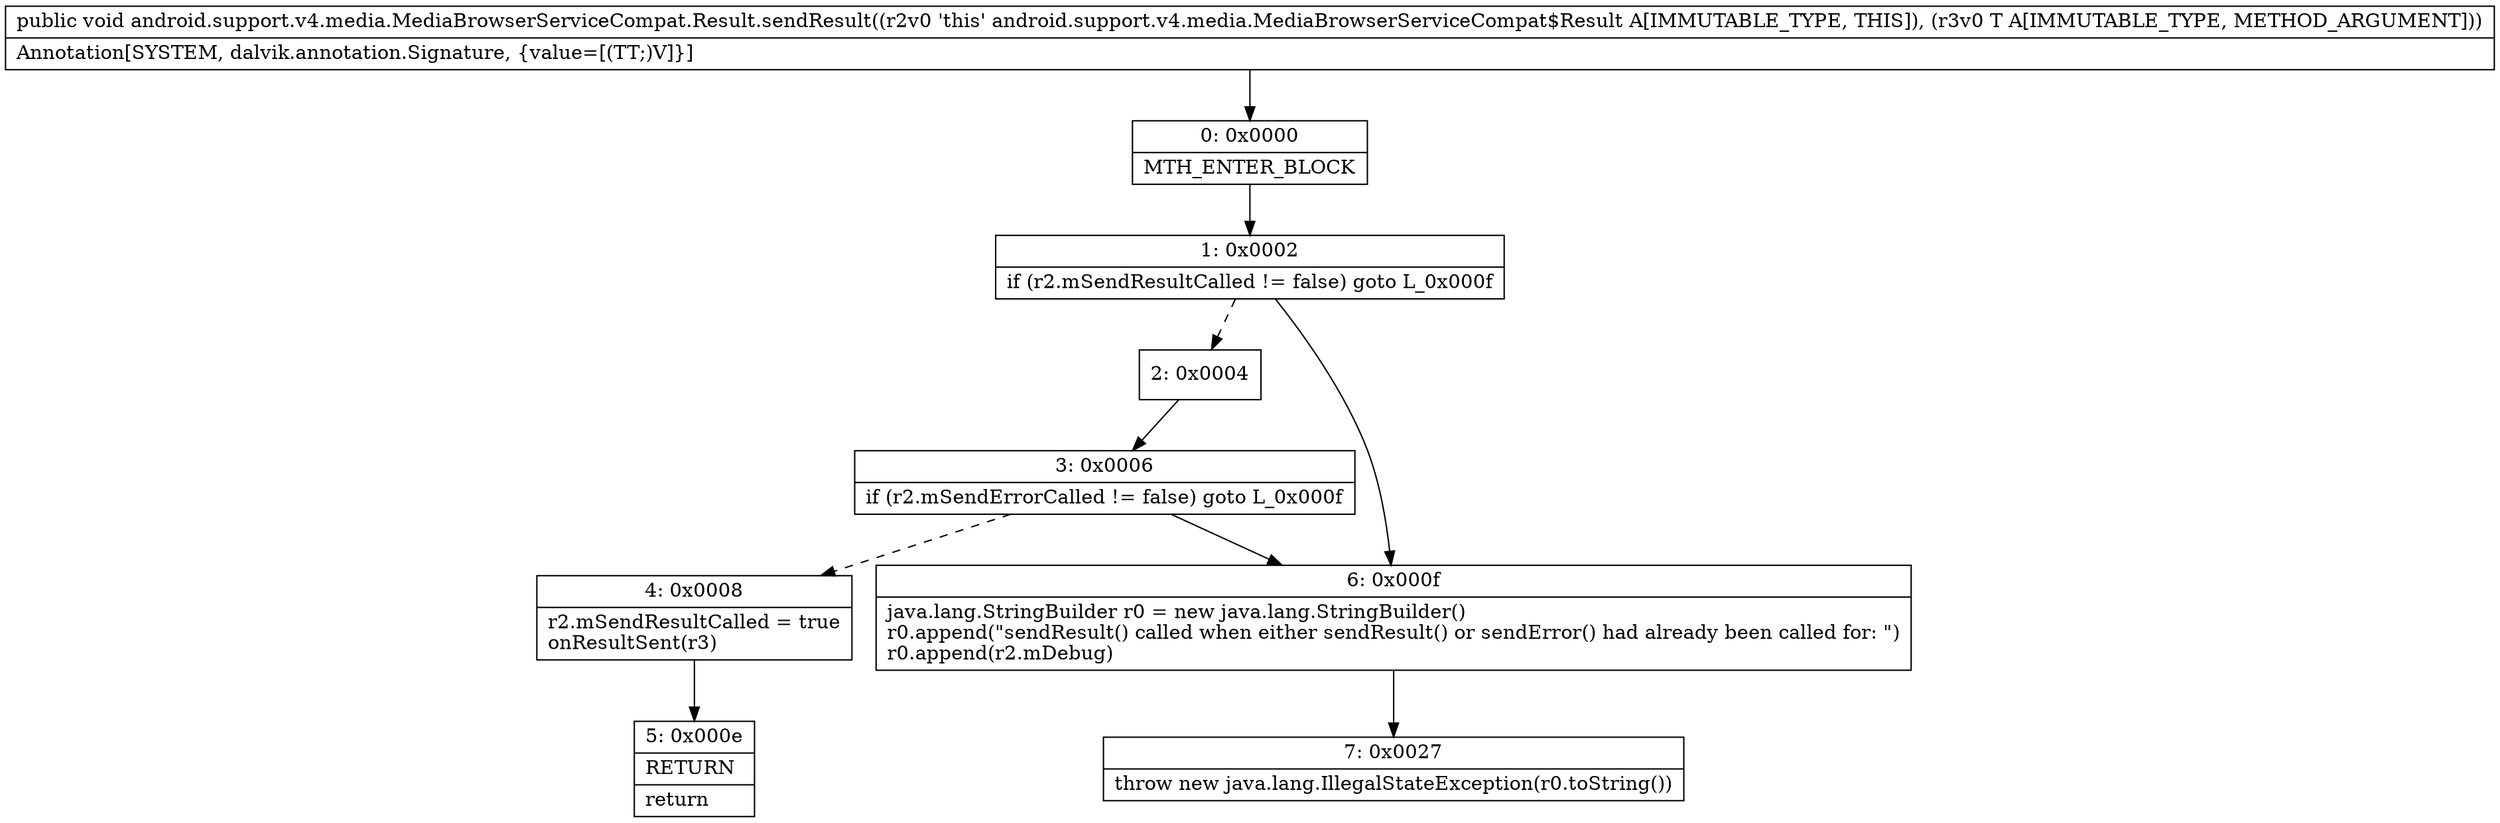 digraph "CFG forandroid.support.v4.media.MediaBrowserServiceCompat.Result.sendResult(Ljava\/lang\/Object;)V" {
Node_0 [shape=record,label="{0\:\ 0x0000|MTH_ENTER_BLOCK\l}"];
Node_1 [shape=record,label="{1\:\ 0x0002|if (r2.mSendResultCalled != false) goto L_0x000f\l}"];
Node_2 [shape=record,label="{2\:\ 0x0004}"];
Node_3 [shape=record,label="{3\:\ 0x0006|if (r2.mSendErrorCalled != false) goto L_0x000f\l}"];
Node_4 [shape=record,label="{4\:\ 0x0008|r2.mSendResultCalled = true\lonResultSent(r3)\l}"];
Node_5 [shape=record,label="{5\:\ 0x000e|RETURN\l|return\l}"];
Node_6 [shape=record,label="{6\:\ 0x000f|java.lang.StringBuilder r0 = new java.lang.StringBuilder()\lr0.append(\"sendResult() called when either sendResult() or sendError() had already been called for: \")\lr0.append(r2.mDebug)\l}"];
Node_7 [shape=record,label="{7\:\ 0x0027|throw new java.lang.IllegalStateException(r0.toString())\l}"];
MethodNode[shape=record,label="{public void android.support.v4.media.MediaBrowserServiceCompat.Result.sendResult((r2v0 'this' android.support.v4.media.MediaBrowserServiceCompat$Result A[IMMUTABLE_TYPE, THIS]), (r3v0 T A[IMMUTABLE_TYPE, METHOD_ARGUMENT]))  | Annotation[SYSTEM, dalvik.annotation.Signature, \{value=[(TT;)V]\}]\l}"];
MethodNode -> Node_0;
Node_0 -> Node_1;
Node_1 -> Node_2[style=dashed];
Node_1 -> Node_6;
Node_2 -> Node_3;
Node_3 -> Node_4[style=dashed];
Node_3 -> Node_6;
Node_4 -> Node_5;
Node_6 -> Node_7;
}


